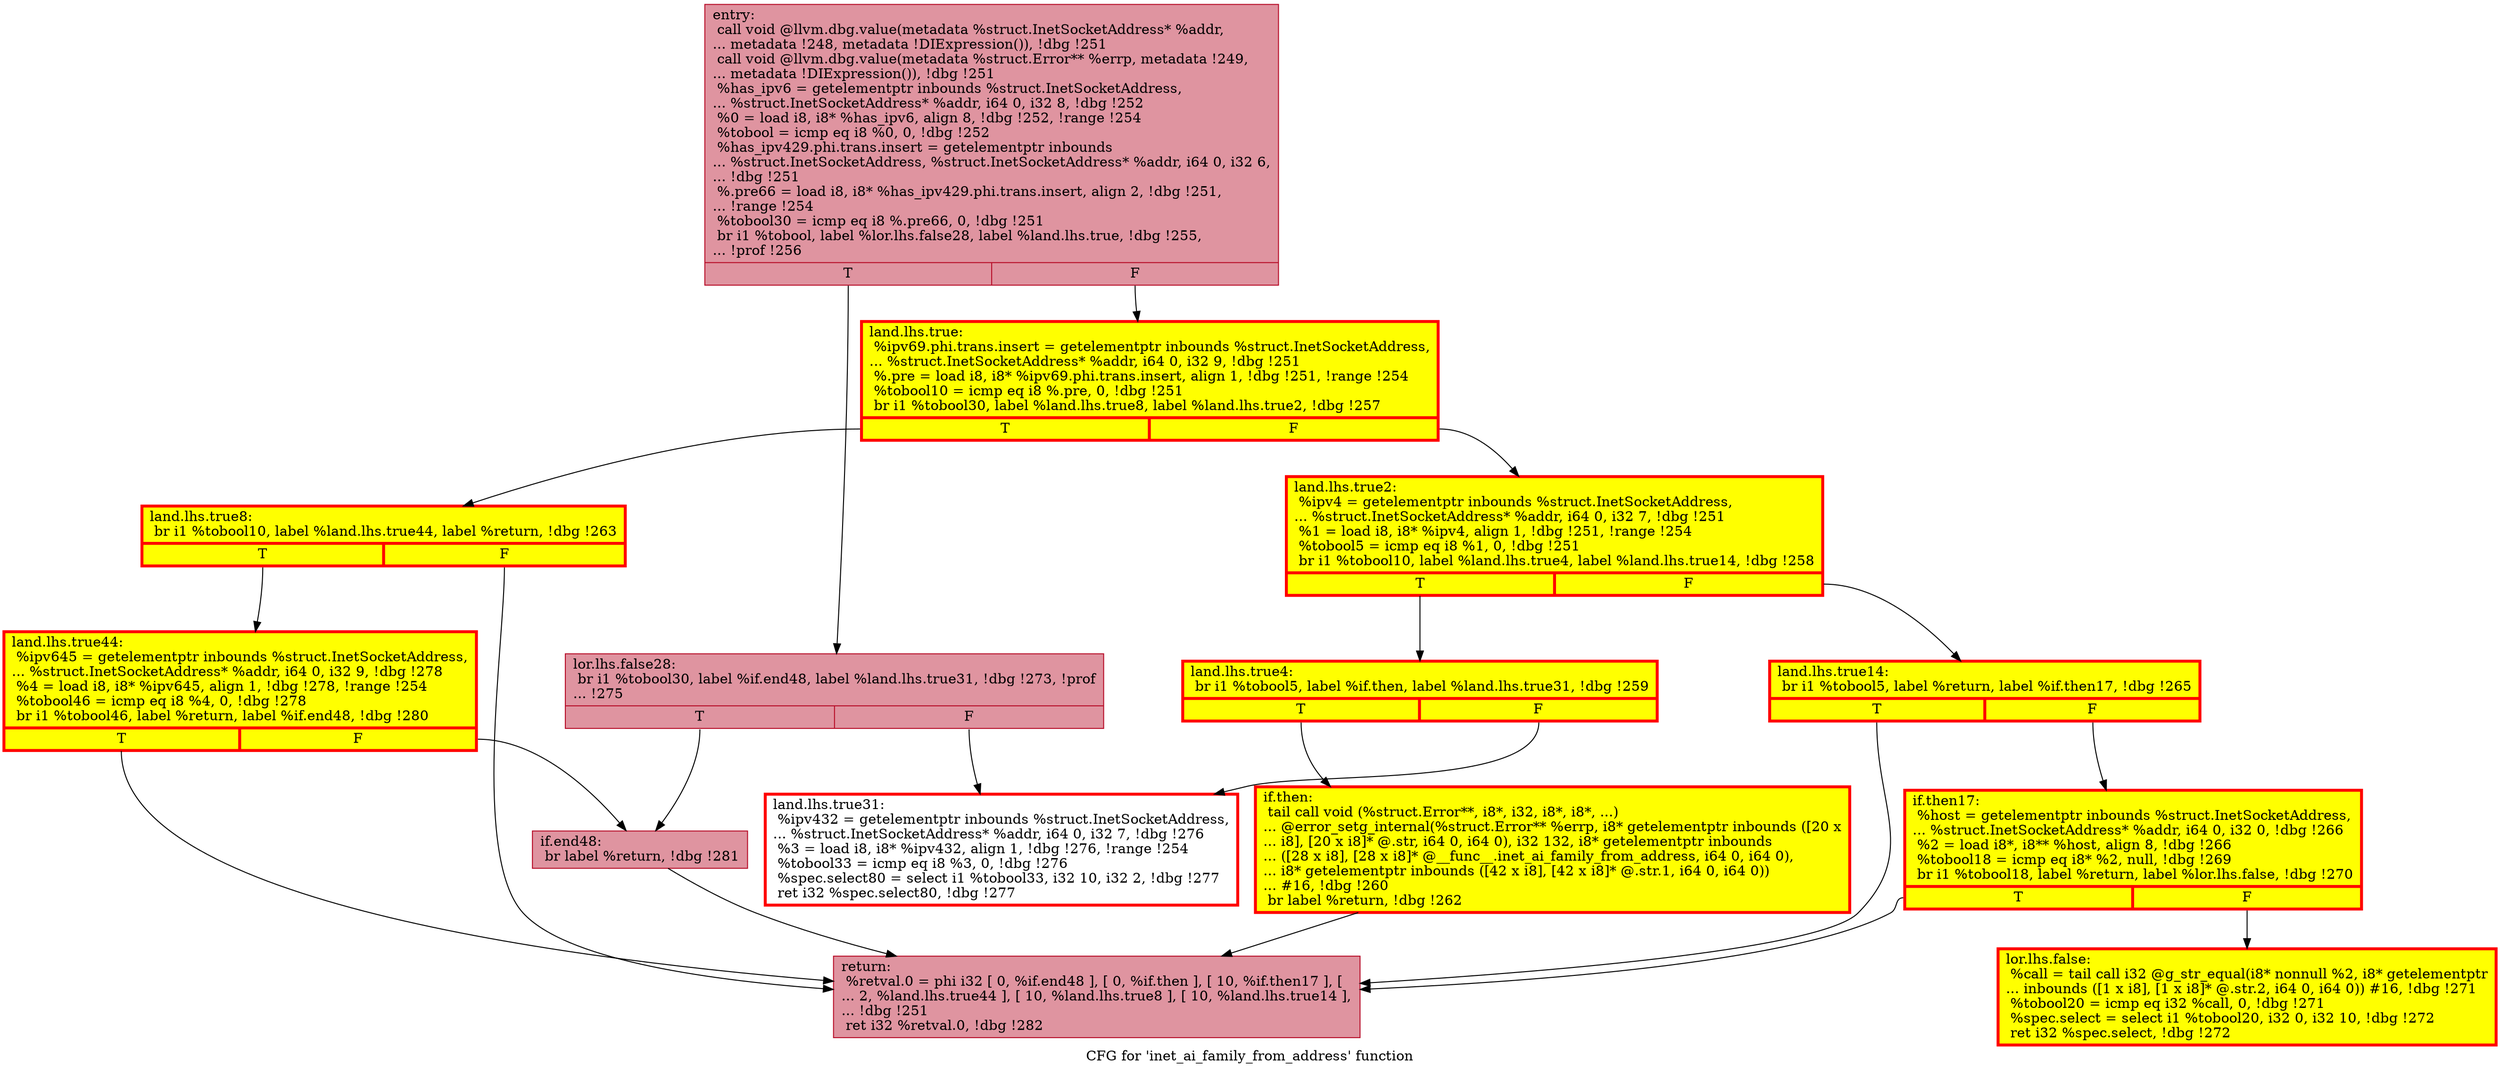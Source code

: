 digraph "CFG for 'inet_ai_family_from_address' function" {
	label="CFG for 'inet_ai_family_from_address' function";

	Node0x55cbae823430 [shape=record,color="#b70d28ff", style=filled, fillcolor="#b70d2870",label="{entry:\l  call void @llvm.dbg.value(metadata %struct.InetSocketAddress* %addr,\l... metadata !248, metadata !DIExpression()), !dbg !251\l  call void @llvm.dbg.value(metadata %struct.Error** %errp, metadata !249,\l... metadata !DIExpression()), !dbg !251\l  %has_ipv6 = getelementptr inbounds %struct.InetSocketAddress,\l... %struct.InetSocketAddress* %addr, i64 0, i32 8, !dbg !252\l  %0 = load i8, i8* %has_ipv6, align 8, !dbg !252, !range !254\l  %tobool = icmp eq i8 %0, 0, !dbg !252\l  %has_ipv429.phi.trans.insert = getelementptr inbounds\l... %struct.InetSocketAddress, %struct.InetSocketAddress* %addr, i64 0, i32 6,\l... !dbg !251\l  %.pre66 = load i8, i8* %has_ipv429.phi.trans.insert, align 2, !dbg !251,\l... !range !254\l  %tobool30 = icmp eq i8 %.pre66, 0, !dbg !251\l  br i1 %tobool, label %lor.lhs.false28, label %land.lhs.true, !dbg !255,\l... !prof !256\l|{<s0>T|<s1>F}}"];
	Node0x55cbae823430:s0 -> Node0x55cbae830450;
	Node0x55cbae823430:s1 -> Node0x55cbae827720;
	Node0x55cbae827720 [shape=record,penwidth=3.0, style="filled", color="red", fillcolor="yellow",label="{land.lhs.true:                                    \l  %ipv69.phi.trans.insert = getelementptr inbounds %struct.InetSocketAddress,\l... %struct.InetSocketAddress* %addr, i64 0, i32 9, !dbg !251\l  %.pre = load i8, i8* %ipv69.phi.trans.insert, align 1, !dbg !251, !range !254\l  %tobool10 = icmp eq i8 %.pre, 0, !dbg !251\l  br i1 %tobool30, label %land.lhs.true8, label %land.lhs.true2, !dbg !257\l|{<s0>T|<s1>F}}"];
	Node0x55cbae827720:s0 -> Node0x55cbae82c020;
	Node0x55cbae827720:s1 -> Node0x55cbae827670;
	Node0x55cbae827670 [shape=record,penwidth=3.0, style="filled", color="red", fillcolor="yellow",label="{land.lhs.true2:                                   \l  %ipv4 = getelementptr inbounds %struct.InetSocketAddress,\l... %struct.InetSocketAddress* %addr, i64 0, i32 7, !dbg !251\l  %1 = load i8, i8* %ipv4, align 1, !dbg !251, !range !254\l  %tobool5 = icmp eq i8 %1, 0, !dbg !251\l  br i1 %tobool10, label %land.lhs.true4, label %land.lhs.true14, !dbg !258\l|{<s0>T|<s1>F}}"];
	Node0x55cbae827670:s0 -> Node0x55cbae8275c0;
	Node0x55cbae827670:s1 -> Node0x55cbae82cb60;
	Node0x55cbae8275c0 [shape=record,penwidth=3.0, style="filled", color="red", fillcolor="yellow",label="{land.lhs.true4:                                   \l  br i1 %tobool5, label %if.then, label %land.lhs.true31, !dbg !259\l|{<s0>T|<s1>F}}"];
	Node0x55cbae8275c0:s0 -> Node0x55cbae827520;
	Node0x55cbae8275c0:s1 -> Node0x55cbae831500;
	Node0x55cbae827520 [shape=record,penwidth=3.0, style="filled", color="red", fillcolor="yellow",label="{if.then:                                          \l  tail call void (%struct.Error**, i8*, i32, i8*, i8*, ...)\l... @error_setg_internal(%struct.Error** %errp, i8* getelementptr inbounds ([20 x\l... i8], [20 x i8]* @.str, i64 0, i64 0), i32 132, i8* getelementptr inbounds\l... ([28 x i8], [28 x i8]* @__func__.inet_ai_family_from_address, i64 0, i64 0),\l... i8* getelementptr inbounds ([42 x i8], [42 x i8]* @.str.1, i64 0, i64 0))\l... #16, !dbg !260\l  br label %return, !dbg !262\l}"];
	Node0x55cbae827520 -> Node0x55cbae81fed0;
	Node0x55cbae82c020 [shape=record,penwidth=3.0, style="filled", color="red", fillcolor="yellow",label="{land.lhs.true8:                                   \l  br i1 %tobool10, label %land.lhs.true44, label %return, !dbg !263\l|{<s0>T|<s1>F}}"];
	Node0x55cbae82c020:s0 -> Node0x55cbae832c20;
	Node0x55cbae82c020:s1 -> Node0x55cbae81fed0;
	Node0x55cbae82cb60 [shape=record,penwidth=3.0, style="filled", color="red", fillcolor="yellow",label="{land.lhs.true14:                                  \l  br i1 %tobool5, label %return, label %if.then17, !dbg !265\l|{<s0>T|<s1>F}}"];
	Node0x55cbae82cb60:s0 -> Node0x55cbae81fed0;
	Node0x55cbae82cb60:s1 -> Node0x55cbae823090;
	Node0x55cbae823090 [shape=record,penwidth=3.0, style="filled", color="red", fillcolor="yellow",label="{if.then17:                                        \l  %host = getelementptr inbounds %struct.InetSocketAddress,\l... %struct.InetSocketAddress* %addr, i64 0, i32 0, !dbg !266\l  %2 = load i8*, i8** %host, align 8, !dbg !266\l  %tobool18 = icmp eq i8* %2, null, !dbg !269\l  br i1 %tobool18, label %return, label %lor.lhs.false, !dbg !270\l|{<s0>T|<s1>F}}"];
	Node0x55cbae823090:s0 -> Node0x55cbae81fed0;
	Node0x55cbae823090:s1 -> Node0x55cbae82d550;
	Node0x55cbae82d550 [shape=record,penwidth=3.0, style="filled", color="red", fillcolor="yellow",label="{lor.lhs.false:                                    \l  %call = tail call i32 @g_str_equal(i8* nonnull %2, i8* getelementptr\l... inbounds ([1 x i8], [1 x i8]* @.str.2, i64 0, i64 0)) #16, !dbg !271\l  %tobool20 = icmp eq i32 %call, 0, !dbg !271\l  %spec.select = select i1 %tobool20, i32 0, i32 10, !dbg !272\l  ret i32 %spec.select, !dbg !272\l}"];
	Node0x55cbae830450 [shape=record,color="#b70d28ff", style=filled, fillcolor="#b70d2870",label="{lor.lhs.false28:                                  \l  br i1 %tobool30, label %if.end48, label %land.lhs.true31, !dbg !273, !prof\l... !275\l|{<s0>T|<s1>F}}"];
	Node0x55cbae830450:s0 -> Node0x55cbae8322f0;
	Node0x55cbae830450:s1 -> Node0x55cbae831500;
	Node0x55cbae831500 [shape=record,penwidth=3.0, color="red",label="{land.lhs.true31:                                  \l  %ipv432 = getelementptr inbounds %struct.InetSocketAddress,\l... %struct.InetSocketAddress* %addr, i64 0, i32 7, !dbg !276\l  %3 = load i8, i8* %ipv432, align 1, !dbg !276, !range !254\l  %tobool33 = icmp eq i8 %3, 0, !dbg !276\l  %spec.select80 = select i1 %tobool33, i32 10, i32 2, !dbg !277\l  ret i32 %spec.select80, !dbg !277\l}"];
	Node0x55cbae832c20 [shape=record,penwidth=3.0, style="filled", color="red", fillcolor="yellow",label="{land.lhs.true44:                                  \l  %ipv645 = getelementptr inbounds %struct.InetSocketAddress,\l... %struct.InetSocketAddress* %addr, i64 0, i32 9, !dbg !278\l  %4 = load i8, i8* %ipv645, align 1, !dbg !278, !range !254\l  %tobool46 = icmp eq i8 %4, 0, !dbg !278\l  br i1 %tobool46, label %return, label %if.end48, !dbg !280\l|{<s0>T|<s1>F}}"];
	Node0x55cbae832c20:s0 -> Node0x55cbae81fed0;
	Node0x55cbae832c20:s1 -> Node0x55cbae8322f0;
	Node0x55cbae8322f0 [shape=record,color="#b70d28ff", style=filled, fillcolor="#b70d2870",label="{if.end48:                                         \l  br label %return, !dbg !281\l}"];
	Node0x55cbae8322f0 -> Node0x55cbae81fed0;
	Node0x55cbae81fed0 [shape=record,color="#b70d28ff", style=filled, fillcolor="#b70d2870",label="{return:                                           \l  %retval.0 = phi i32 [ 0, %if.end48 ], [ 0, %if.then ], [ 10, %if.then17 ], [\l... 2, %land.lhs.true44 ], [ 10, %land.lhs.true8 ], [ 10, %land.lhs.true14 ],\l... !dbg !251\l  ret i32 %retval.0, !dbg !282\l}"];
}

